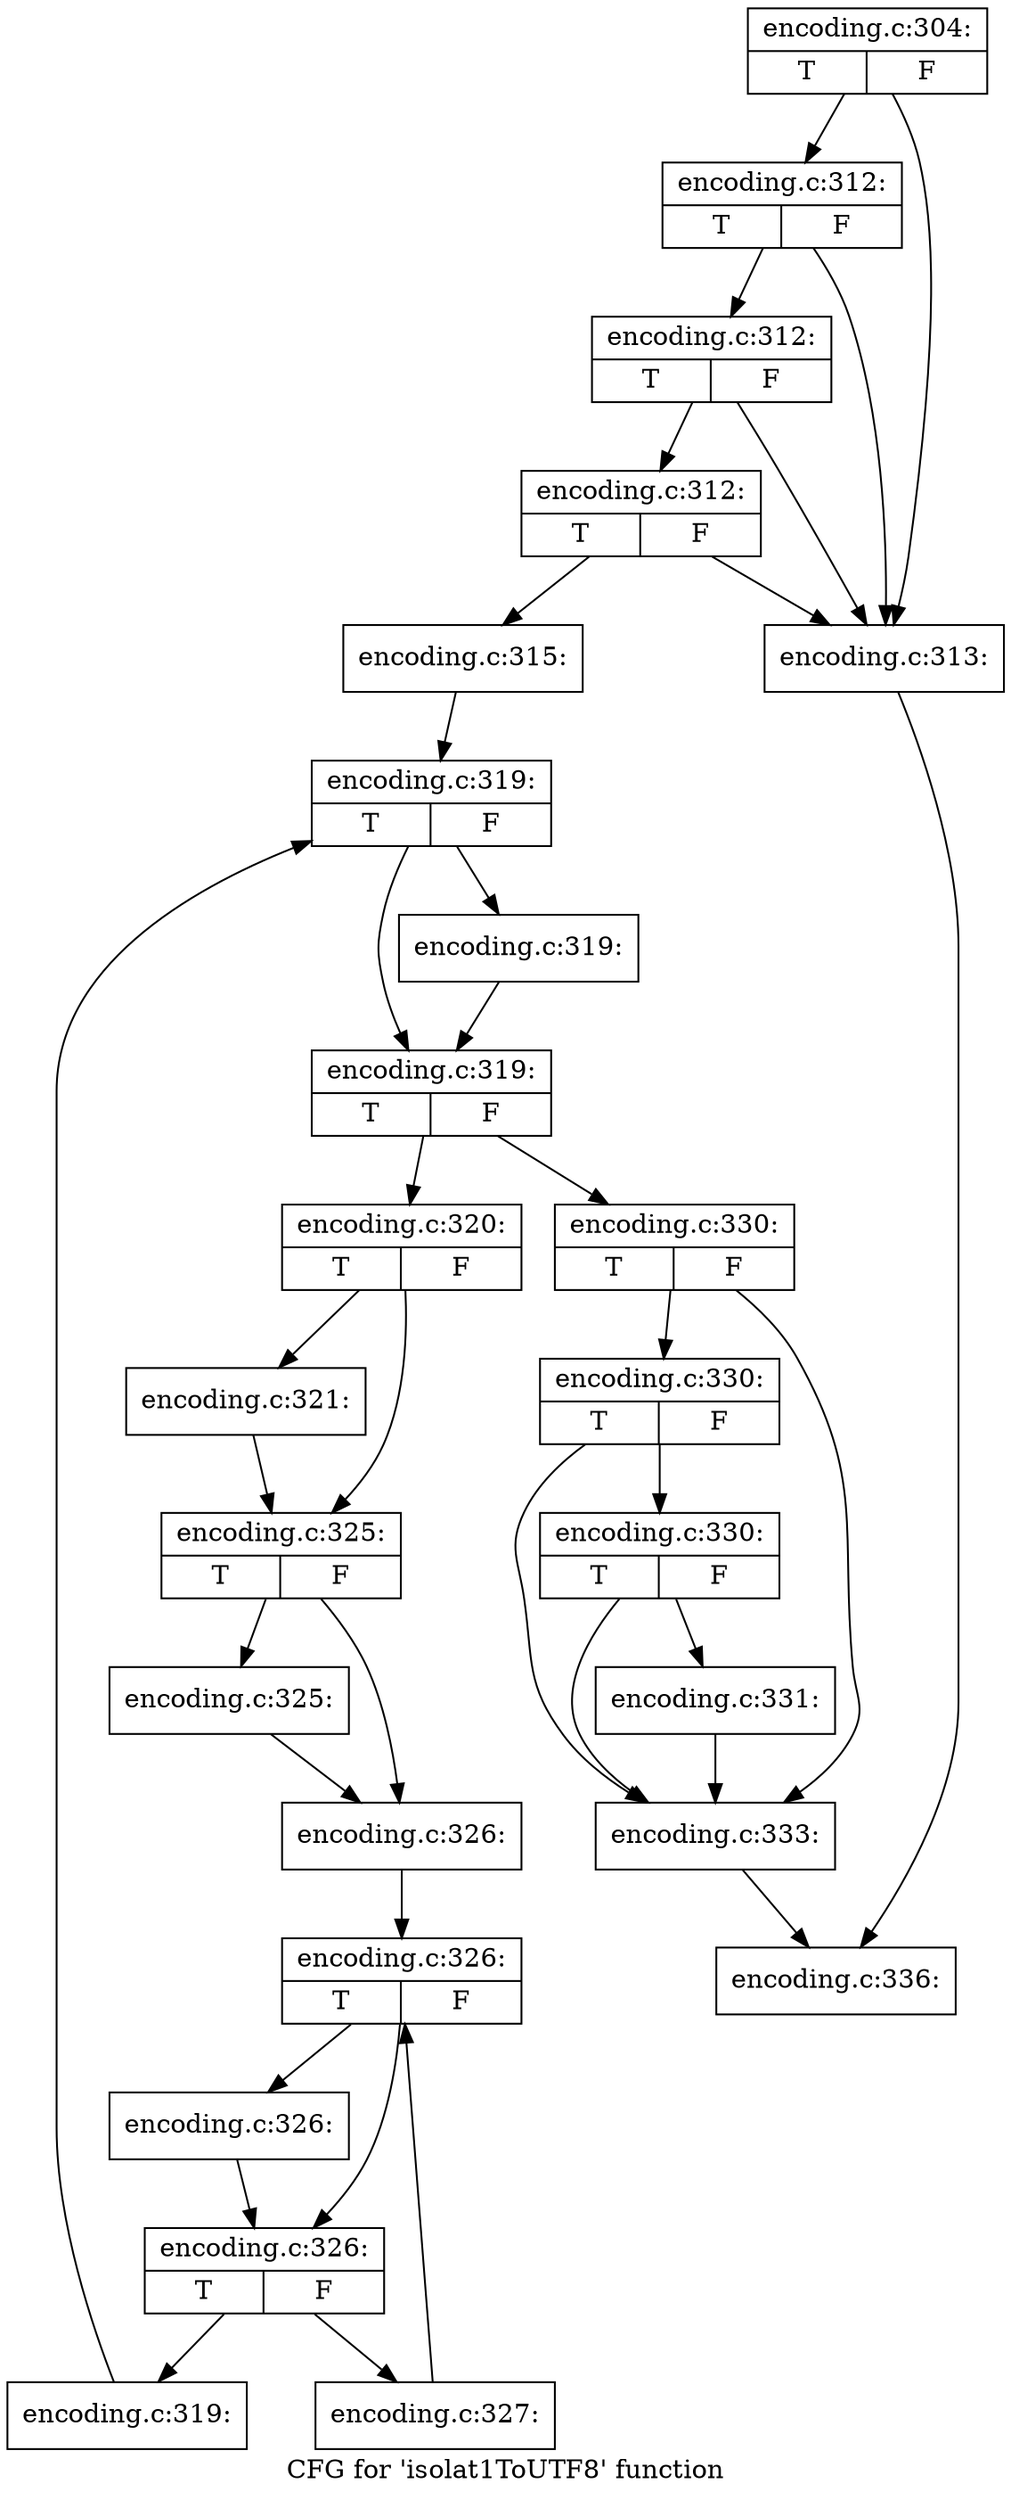 digraph "CFG for 'isolat1ToUTF8' function" {
	label="CFG for 'isolat1ToUTF8' function";

	Node0x45e2600 [shape=record,label="{encoding.c:304:|{<s0>T|<s1>F}}"];
	Node0x45e2600 -> Node0x45ed5b0;
	Node0x45e2600 -> Node0x45ed750;
	Node0x45ed750 [shape=record,label="{encoding.c:312:|{<s0>T|<s1>F}}"];
	Node0x45ed750 -> Node0x45ed5b0;
	Node0x45ed750 -> Node0x45ed6d0;
	Node0x45ed6d0 [shape=record,label="{encoding.c:312:|{<s0>T|<s1>F}}"];
	Node0x45ed6d0 -> Node0x45ed5b0;
	Node0x45ed6d0 -> Node0x45ed650;
	Node0x45ed650 [shape=record,label="{encoding.c:312:|{<s0>T|<s1>F}}"];
	Node0x45ed650 -> Node0x45ed5b0;
	Node0x45ed650 -> Node0x45ed600;
	Node0x45ed5b0 [shape=record,label="{encoding.c:313:}"];
	Node0x45ed5b0 -> Node0x45e3140;
	Node0x45ed600 [shape=record,label="{encoding.c:315:}"];
	Node0x45ed600 -> Node0x45ef260;
	Node0x45ef260 [shape=record,label="{encoding.c:319:|{<s0>T|<s1>F}}"];
	Node0x45ef260 -> Node0x45ef550;
	Node0x45ef260 -> Node0x45ef500;
	Node0x45ef550 [shape=record,label="{encoding.c:319:}"];
	Node0x45ef550 -> Node0x45ef500;
	Node0x45ef500 [shape=record,label="{encoding.c:319:|{<s0>T|<s1>F}}"];
	Node0x45ef500 -> Node0x45efc60;
	Node0x45ef500 -> Node0x45ef480;
	Node0x45efc60 [shape=record,label="{encoding.c:320:|{<s0>T|<s1>F}}"];
	Node0x45efc60 -> Node0x45efea0;
	Node0x45efc60 -> Node0x45efef0;
	Node0x45efea0 [shape=record,label="{encoding.c:321:}"];
	Node0x45efea0 -> Node0x45efef0;
	Node0x45efef0 [shape=record,label="{encoding.c:325:|{<s0>T|<s1>F}}"];
	Node0x45efef0 -> Node0x45f1950;
	Node0x45efef0 -> Node0x45f19a0;
	Node0x45f1950 [shape=record,label="{encoding.c:325:}"];
	Node0x45f1950 -> Node0x45f19a0;
	Node0x45f19a0 [shape=record,label="{encoding.c:326:}"];
	Node0x45f19a0 -> Node0x45f2690;
	Node0x45f2690 [shape=record,label="{encoding.c:326:|{<s0>T|<s1>F}}"];
	Node0x45f2690 -> Node0x45f29c0;
	Node0x45f2690 -> Node0x45f2970;
	Node0x45f29c0 [shape=record,label="{encoding.c:326:}"];
	Node0x45f29c0 -> Node0x45f2970;
	Node0x45f2970 [shape=record,label="{encoding.c:326:|{<s0>T|<s1>F}}"];
	Node0x45f2970 -> Node0x45f2f70;
	Node0x45f2970 -> Node0x45efdb0;
	Node0x45f2f70 [shape=record,label="{encoding.c:327:}"];
	Node0x45f2f70 -> Node0x45f2690;
	Node0x45efdb0 [shape=record,label="{encoding.c:319:}"];
	Node0x45efdb0 -> Node0x45ef260;
	Node0x45ef480 [shape=record,label="{encoding.c:330:|{<s0>T|<s1>F}}"];
	Node0x45ef480 -> Node0x45f4860;
	Node0x45ef480 -> Node0x45f4790;
	Node0x45f4860 [shape=record,label="{encoding.c:330:|{<s0>T|<s1>F}}"];
	Node0x45f4860 -> Node0x45f47e0;
	Node0x45f4860 -> Node0x45f4790;
	Node0x45f47e0 [shape=record,label="{encoding.c:330:|{<s0>T|<s1>F}}"];
	Node0x45f47e0 -> Node0x45f4740;
	Node0x45f47e0 -> Node0x45f4790;
	Node0x45f4740 [shape=record,label="{encoding.c:331:}"];
	Node0x45f4740 -> Node0x45f4790;
	Node0x45f4790 [shape=record,label="{encoding.c:333:}"];
	Node0x45f4790 -> Node0x45e3140;
	Node0x45e3140 [shape=record,label="{encoding.c:336:}"];
}
